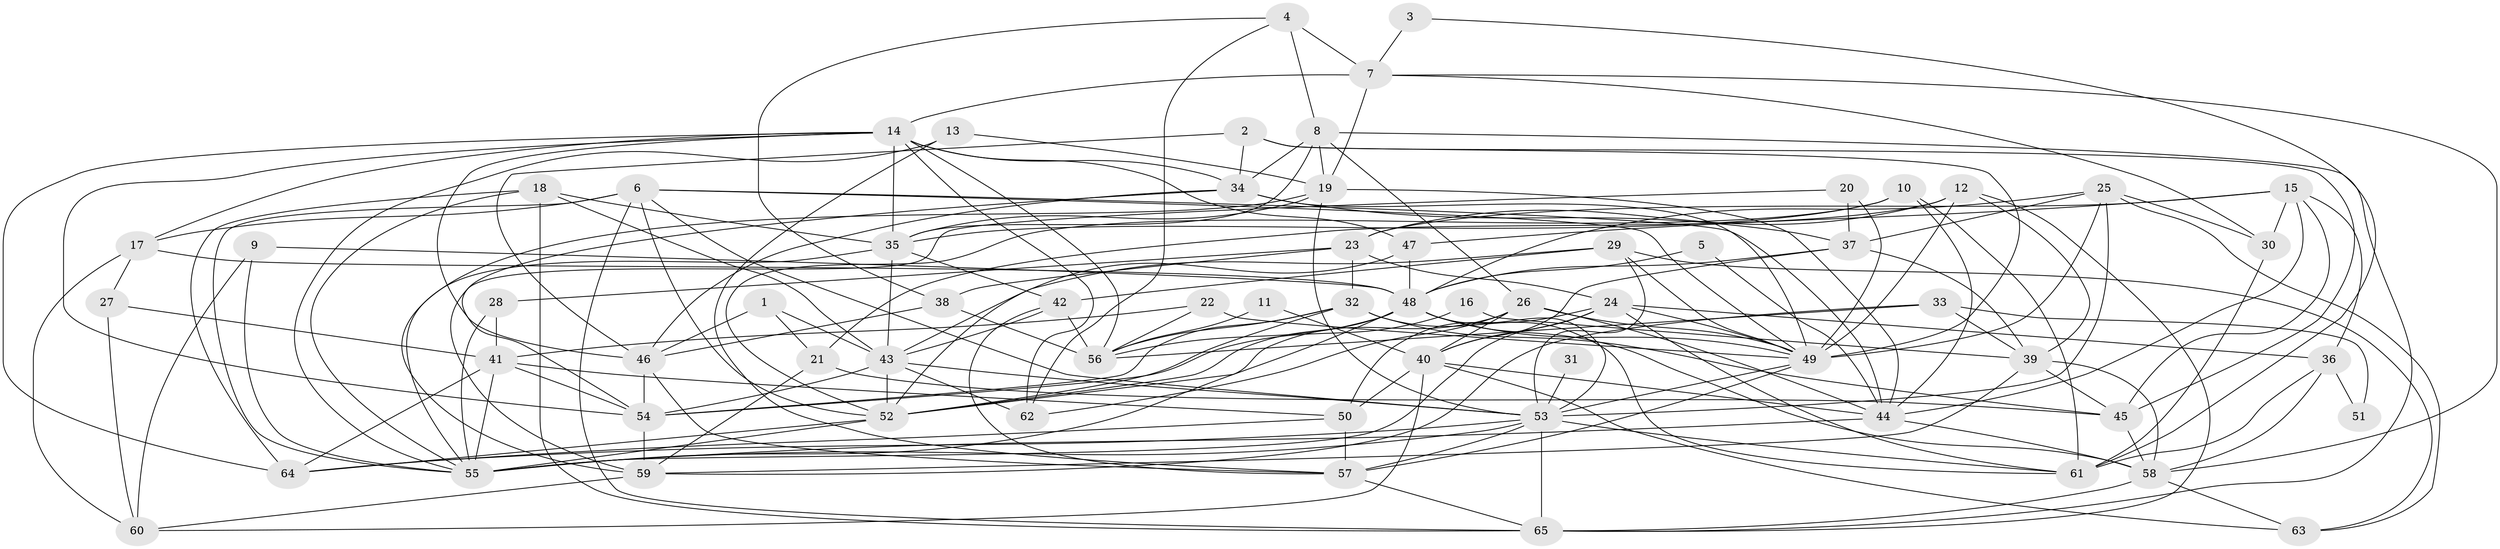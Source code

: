 // original degree distribution, {4: 0.24806201550387597, 3: 0.29457364341085274, 6: 0.15503875968992248, 2: 0.11627906976744186, 5: 0.17054263565891473, 7: 0.015503875968992248}
// Generated by graph-tools (version 1.1) at 2025/26/03/09/25 03:26:12]
// undirected, 65 vertices, 188 edges
graph export_dot {
graph [start="1"]
  node [color=gray90,style=filled];
  1;
  2;
  3;
  4;
  5;
  6;
  7;
  8;
  9;
  10;
  11;
  12;
  13;
  14;
  15;
  16;
  17;
  18;
  19;
  20;
  21;
  22;
  23;
  24;
  25;
  26;
  27;
  28;
  29;
  30;
  31;
  32;
  33;
  34;
  35;
  36;
  37;
  38;
  39;
  40;
  41;
  42;
  43;
  44;
  45;
  46;
  47;
  48;
  49;
  50;
  51;
  52;
  53;
  54;
  55;
  56;
  57;
  58;
  59;
  60;
  61;
  62;
  63;
  64;
  65;
  1 -- 21 [weight=1.0];
  1 -- 43 [weight=1.0];
  1 -- 46 [weight=1.0];
  2 -- 34 [weight=1.0];
  2 -- 45 [weight=1.0];
  2 -- 46 [weight=1.0];
  2 -- 49 [weight=1.0];
  3 -- 7 [weight=1.0];
  3 -- 61 [weight=1.0];
  4 -- 7 [weight=1.0];
  4 -- 8 [weight=1.0];
  4 -- 38 [weight=1.0];
  4 -- 62 [weight=1.0];
  5 -- 44 [weight=1.0];
  5 -- 48 [weight=1.0];
  6 -- 17 [weight=1.0];
  6 -- 44 [weight=1.0];
  6 -- 49 [weight=1.0];
  6 -- 52 [weight=1.0];
  6 -- 53 [weight=1.0];
  6 -- 55 [weight=1.0];
  6 -- 65 [weight=1.0];
  7 -- 14 [weight=1.0];
  7 -- 19 [weight=1.0];
  7 -- 30 [weight=1.0];
  7 -- 58 [weight=1.0];
  8 -- 19 [weight=1.0];
  8 -- 26 [weight=1.0];
  8 -- 34 [weight=1.0];
  8 -- 35 [weight=1.0];
  8 -- 65 [weight=1.0];
  9 -- 48 [weight=1.0];
  9 -- 55 [weight=1.0];
  9 -- 60 [weight=1.0];
  10 -- 35 [weight=1.0];
  10 -- 44 [weight=1.0];
  10 -- 52 [weight=1.0];
  10 -- 61 [weight=1.0];
  11 -- 40 [weight=1.0];
  11 -- 56 [weight=1.0];
  12 -- 21 [weight=1.0];
  12 -- 23 [weight=1.0];
  12 -- 39 [weight=1.0];
  12 -- 49 [weight=1.0];
  12 -- 65 [weight=1.0];
  13 -- 19 [weight=1.0];
  13 -- 55 [weight=1.0];
  13 -- 57 [weight=1.0];
  14 -- 17 [weight=1.0];
  14 -- 34 [weight=1.0];
  14 -- 35 [weight=1.0];
  14 -- 46 [weight=1.0];
  14 -- 47 [weight=1.0];
  14 -- 54 [weight=1.0];
  14 -- 56 [weight=1.0];
  14 -- 62 [weight=1.0];
  14 -- 64 [weight=1.0];
  15 -- 23 [weight=1.0];
  15 -- 30 [weight=1.0];
  15 -- 36 [weight=1.0];
  15 -- 44 [weight=1.0];
  15 -- 45 [weight=1.0];
  15 -- 47 [weight=1.0];
  16 -- 39 [weight=1.0];
  16 -- 54 [weight=1.0];
  17 -- 27 [weight=1.0];
  17 -- 48 [weight=1.0];
  17 -- 60 [weight=1.0];
  18 -- 35 [weight=1.0];
  18 -- 43 [weight=1.0];
  18 -- 55 [weight=1.0];
  18 -- 64 [weight=1.0];
  18 -- 65 [weight=1.0];
  19 -- 35 [weight=1.0];
  19 -- 44 [weight=1.0];
  19 -- 53 [weight=1.0];
  19 -- 59 [weight=1.0];
  20 -- 37 [weight=1.0];
  20 -- 49 [weight=1.0];
  20 -- 59 [weight=1.0];
  21 -- 45 [weight=1.0];
  21 -- 59 [weight=1.0];
  22 -- 41 [weight=1.0];
  22 -- 49 [weight=1.0];
  22 -- 56 [weight=1.0];
  23 -- 24 [weight=1.0];
  23 -- 28 [weight=1.0];
  23 -- 32 [weight=1.0];
  23 -- 38 [weight=1.0];
  24 -- 36 [weight=1.0];
  24 -- 40 [weight=1.0];
  24 -- 49 [weight=1.0];
  24 -- 50 [weight=1.0];
  24 -- 55 [weight=1.0];
  24 -- 61 [weight=1.0];
  25 -- 30 [weight=1.0];
  25 -- 37 [weight=1.0];
  25 -- 48 [weight=2.0];
  25 -- 49 [weight=1.0];
  25 -- 53 [weight=1.0];
  25 -- 63 [weight=1.0];
  26 -- 40 [weight=1.0];
  26 -- 44 [weight=1.0];
  26 -- 49 [weight=1.0];
  26 -- 52 [weight=1.0];
  26 -- 62 [weight=1.0];
  27 -- 41 [weight=1.0];
  27 -- 60 [weight=1.0];
  28 -- 41 [weight=1.0];
  28 -- 55 [weight=1.0];
  29 -- 42 [weight=1.0];
  29 -- 43 [weight=1.0];
  29 -- 49 [weight=1.0];
  29 -- 53 [weight=1.0];
  29 -- 63 [weight=1.0];
  30 -- 61 [weight=1.0];
  31 -- 53 [weight=2.0];
  32 -- 45 [weight=1.0];
  32 -- 52 [weight=1.0];
  32 -- 54 [weight=1.0];
  32 -- 56 [weight=1.0];
  32 -- 61 [weight=1.0];
  33 -- 39 [weight=1.0];
  33 -- 51 [weight=1.0];
  33 -- 56 [weight=1.0];
  33 -- 59 [weight=1.0];
  34 -- 37 [weight=1.0];
  34 -- 46 [weight=1.0];
  34 -- 49 [weight=1.0];
  34 -- 54 [weight=1.0];
  35 -- 42 [weight=1.0];
  35 -- 43 [weight=1.0];
  35 -- 55 [weight=1.0];
  36 -- 51 [weight=1.0];
  36 -- 58 [weight=1.0];
  36 -- 61 [weight=1.0];
  37 -- 39 [weight=1.0];
  37 -- 40 [weight=1.0];
  37 -- 48 [weight=1.0];
  38 -- 46 [weight=1.0];
  38 -- 56 [weight=1.0];
  39 -- 45 [weight=1.0];
  39 -- 58 [weight=1.0];
  39 -- 59 [weight=1.0];
  40 -- 44 [weight=1.0];
  40 -- 50 [weight=1.0];
  40 -- 60 [weight=1.0];
  40 -- 63 [weight=1.0];
  41 -- 50 [weight=1.0];
  41 -- 54 [weight=2.0];
  41 -- 55 [weight=1.0];
  41 -- 64 [weight=1.0];
  42 -- 43 [weight=1.0];
  42 -- 56 [weight=1.0];
  42 -- 57 [weight=1.0];
  43 -- 52 [weight=1.0];
  43 -- 53 [weight=1.0];
  43 -- 54 [weight=1.0];
  43 -- 62 [weight=1.0];
  44 -- 55 [weight=1.0];
  44 -- 58 [weight=1.0];
  45 -- 58 [weight=1.0];
  46 -- 54 [weight=1.0];
  46 -- 57 [weight=1.0];
  47 -- 48 [weight=1.0];
  47 -- 52 [weight=1.0];
  48 -- 49 [weight=1.0];
  48 -- 52 [weight=1.0];
  48 -- 53 [weight=1.0];
  48 -- 55 [weight=1.0];
  48 -- 56 [weight=3.0];
  48 -- 58 [weight=1.0];
  49 -- 53 [weight=1.0];
  49 -- 57 [weight=1.0];
  50 -- 57 [weight=1.0];
  50 -- 64 [weight=1.0];
  52 -- 55 [weight=1.0];
  52 -- 64 [weight=1.0];
  53 -- 55 [weight=1.0];
  53 -- 57 [weight=1.0];
  53 -- 61 [weight=1.0];
  53 -- 64 [weight=1.0];
  53 -- 65 [weight=1.0];
  54 -- 59 [weight=1.0];
  57 -- 65 [weight=1.0];
  58 -- 63 [weight=1.0];
  58 -- 65 [weight=1.0];
  59 -- 60 [weight=1.0];
}
